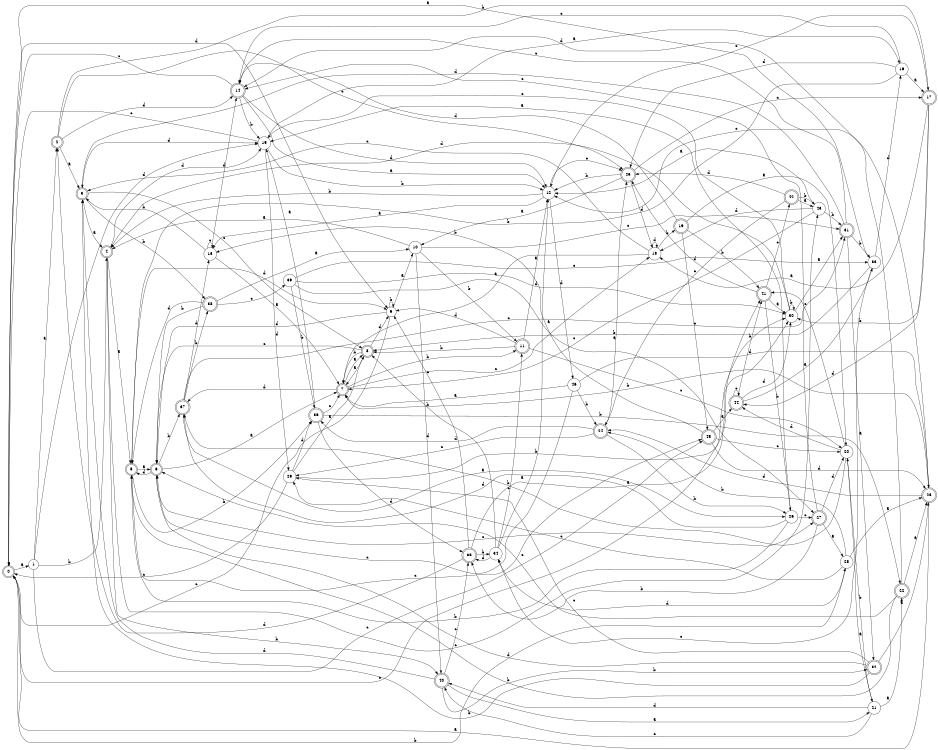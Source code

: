 digraph n38_8 {
__start0 [label="" shape="none"];

rankdir=LR;
size="8,5";

s0 [style="rounded,filled", color="black", fillcolor="white" shape="doublecircle", label="0"];
s1 [style="filled", color="black", fillcolor="white" shape="circle", label="1"];
s2 [style="rounded,filled", color="black", fillcolor="white" shape="doublecircle", label="2"];
s3 [style="rounded,filled", color="black", fillcolor="white" shape="doublecircle", label="3"];
s4 [style="rounded,filled", color="black", fillcolor="white" shape="doublecircle", label="4"];
s5 [style="rounded,filled", color="black", fillcolor="white" shape="doublecircle", label="5"];
s6 [style="rounded,filled", color="black", fillcolor="white" shape="doublecircle", label="6"];
s7 [style="rounded,filled", color="black", fillcolor="white" shape="doublecircle", label="7"];
s8 [style="rounded,filled", color="black", fillcolor="white" shape="doublecircle", label="8"];
s9 [style="filled", color="black", fillcolor="white" shape="circle", label="9"];
s10 [style="filled", color="black", fillcolor="white" shape="circle", label="10"];
s11 [style="rounded,filled", color="black", fillcolor="white" shape="doublecircle", label="11"];
s12 [style="filled", color="black", fillcolor="white" shape="circle", label="12"];
s13 [style="filled", color="black", fillcolor="white" shape="circle", label="13"];
s14 [style="rounded,filled", color="black", fillcolor="white" shape="doublecircle", label="14"];
s15 [style="filled", color="black", fillcolor="white" shape="circle", label="15"];
s16 [style="filled", color="black", fillcolor="white" shape="circle", label="16"];
s17 [style="rounded,filled", color="black", fillcolor="white" shape="doublecircle", label="17"];
s18 [style="filled", color="black", fillcolor="white" shape="circle", label="18"];
s19 [style="rounded,filled", color="black", fillcolor="white" shape="doublecircle", label="19"];
s20 [style="filled", color="black", fillcolor="white" shape="circle", label="20"];
s21 [style="filled", color="black", fillcolor="white" shape="circle", label="21"];
s22 [style="rounded,filled", color="black", fillcolor="white" shape="doublecircle", label="22"];
s23 [style="rounded,filled", color="black", fillcolor="white" shape="doublecircle", label="23"];
s24 [style="rounded,filled", color="black", fillcolor="white" shape="doublecircle", label="24"];
s25 [style="rounded,filled", color="black", fillcolor="white" shape="doublecircle", label="25"];
s26 [style="filled", color="black", fillcolor="white" shape="circle", label="26"];
s27 [style="rounded,filled", color="black", fillcolor="white" shape="doublecircle", label="27"];
s28 [style="filled", color="black", fillcolor="white" shape="circle", label="28"];
s29 [style="filled", color="black", fillcolor="white" shape="circle", label="29"];
s30 [style="filled", color="black", fillcolor="white" shape="circle", label="30"];
s31 [style="rounded,filled", color="black", fillcolor="white" shape="doublecircle", label="31"];
s32 [style="rounded,filled", color="black", fillcolor="white" shape="doublecircle", label="32"];
s33 [style="filled", color="black", fillcolor="white" shape="circle", label="33"];
s34 [style="filled", color="black", fillcolor="white" shape="circle", label="34"];
s35 [style="rounded,filled", color="black", fillcolor="white" shape="doublecircle", label="35"];
s36 [style="rounded,filled", color="black", fillcolor="white" shape="doublecircle", label="36"];
s37 [style="rounded,filled", color="black", fillcolor="white" shape="doublecircle", label="37"];
s38 [style="rounded,filled", color="black", fillcolor="white" shape="doublecircle", label="38"];
s39 [style="filled", color="black", fillcolor="white" shape="circle", label="39"];
s40 [style="rounded,filled", color="black", fillcolor="white" shape="doublecircle", label="40"];
s41 [style="rounded,filled", color="black", fillcolor="white" shape="doublecircle", label="41"];
s42 [style="rounded,filled", color="black", fillcolor="white" shape="doublecircle", label="42"];
s43 [style="filled", color="black", fillcolor="white" shape="circle", label="43"];
s44 [style="rounded,filled", color="black", fillcolor="white" shape="doublecircle", label="44"];
s45 [style="rounded,filled", color="black", fillcolor="white" shape="doublecircle", label="45"];
s46 [style="filled", color="black", fillcolor="white" shape="circle", label="46"];
s0 -> s1 [label="a"];
s0 -> s28 [label="b"];
s0 -> s41 [label="c"];
s0 -> s9 [label="d"];
s1 -> s2 [label="a"];
s1 -> s4 [label="b"];
s1 -> s45 [label="c"];
s1 -> s15 [label="d"];
s2 -> s3 [label="a"];
s2 -> s17 [label="b"];
s2 -> s25 [label="c"];
s2 -> s14 [label="d"];
s3 -> s4 [label="a"];
s3 -> s38 [label="b"];
s3 -> s8 [label="c"];
s3 -> s15 [label="d"];
s4 -> s5 [label="a"];
s4 -> s40 [label="b"];
s4 -> s43 [label="c"];
s4 -> s15 [label="d"];
s5 -> s6 [label="a"];
s5 -> s36 [label="b"];
s5 -> s45 [label="c"];
s5 -> s9 [label="d"];
s6 -> s7 [label="a"];
s6 -> s37 [label="b"];
s6 -> s27 [label="c"];
s6 -> s5 [label="d"];
s7 -> s8 [label="a"];
s7 -> s11 [label="b"];
s7 -> s18 [label="c"];
s7 -> s37 [label="d"];
s8 -> s7 [label="a"];
s8 -> s7 [label="b"];
s8 -> s6 [label="c"];
s8 -> s9 [label="d"];
s9 -> s10 [label="a"];
s9 -> s9 [label="b"];
s9 -> s0 [label="c"];
s9 -> s6 [label="d"];
s10 -> s4 [label="a"];
s10 -> s11 [label="b"];
s10 -> s31 [label="c"];
s10 -> s40 [label="d"];
s11 -> s12 [label="a"];
s11 -> s8 [label="b"];
s11 -> s20 [label="c"];
s11 -> s9 [label="d"];
s12 -> s13 [label="a"];
s12 -> s4 [label="b"];
s12 -> s25 [label="c"];
s12 -> s46 [label="d"];
s13 -> s7 [label="a"];
s13 -> s3 [label="b"];
s13 -> s13 [label="c"];
s13 -> s14 [label="d"];
s14 -> s12 [label="a"];
s14 -> s15 [label="b"];
s14 -> s0 [label="c"];
s14 -> s12 [label="d"];
s15 -> s16 [label="a"];
s15 -> s12 [label="b"];
s15 -> s0 [label="c"];
s15 -> s29 [label="d"];
s16 -> s17 [label="a"];
s16 -> s5 [label="b"];
s16 -> s14 [label="c"];
s16 -> s25 [label="d"];
s17 -> s18 [label="a"];
s17 -> s30 [label="b"];
s17 -> s12 [label="c"];
s17 -> s44 [label="d"];
s18 -> s7 [label="a"];
s18 -> s19 [label="b"];
s18 -> s3 [label="c"];
s18 -> s18 [label="d"];
s19 -> s20 [label="a"];
s19 -> s41 [label="b"];
s19 -> s45 [label="c"];
s19 -> s14 [label="d"];
s20 -> s21 [label="a"];
s20 -> s37 [label="b"];
s20 -> s41 [label="c"];
s20 -> s44 [label="d"];
s21 -> s22 [label="a"];
s21 -> s20 [label="b"];
s21 -> s40 [label="c"];
s21 -> s40 [label="d"];
s22 -> s23 [label="a"];
s22 -> s5 [label="b"];
s22 -> s6 [label="c"];
s22 -> s14 [label="d"];
s23 -> s0 [label="a"];
s23 -> s7 [label="b"];
s23 -> s12 [label="c"];
s23 -> s24 [label="d"];
s24 -> s25 [label="a"];
s24 -> s26 [label="b"];
s24 -> s29 [label="c"];
s24 -> s36 [label="d"];
s25 -> s10 [label="a"];
s25 -> s12 [label="b"];
s25 -> s17 [label="c"];
s25 -> s18 [label="d"];
s26 -> s15 [label="a"];
s26 -> s5 [label="b"];
s26 -> s27 [label="c"];
s26 -> s37 [label="d"];
s27 -> s28 [label="a"];
s27 -> s35 [label="b"];
s27 -> s14 [label="c"];
s27 -> s20 [label="d"];
s28 -> s23 [label="a"];
s28 -> s24 [label="b"];
s28 -> s29 [label="c"];
s28 -> s34 [label="d"];
s29 -> s8 [label="a"];
s29 -> s30 [label="b"];
s29 -> s0 [label="c"];
s29 -> s36 [label="d"];
s30 -> s31 [label="a"];
s30 -> s30 [label="b"];
s30 -> s15 [label="c"];
s30 -> s4 [label="d"];
s31 -> s32 [label="a"];
s31 -> s33 [label="b"];
s31 -> s14 [label="c"];
s31 -> s3 [label="d"];
s32 -> s23 [label="a"];
s32 -> s3 [label="b"];
s32 -> s29 [label="c"];
s32 -> s6 [label="d"];
s33 -> s0 [label="a"];
s33 -> s8 [label="b"];
s33 -> s34 [label="c"];
s33 -> s16 [label="d"];
s34 -> s12 [label="a"];
s34 -> s8 [label="b"];
s34 -> s11 [label="c"];
s34 -> s35 [label="d"];
s35 -> s30 [label="a"];
s35 -> s34 [label="b"];
s35 -> s9 [label="c"];
s35 -> s2 [label="d"];
s36 -> s15 [label="a"];
s36 -> s22 [label="b"];
s36 -> s7 [label="c"];
s36 -> s35 [label="d"];
s37 -> s26 [label="a"];
s37 -> s38 [label="b"];
s37 -> s31 [label="c"];
s37 -> s13 [label="d"];
s38 -> s10 [label="a"];
s38 -> s6 [label="b"];
s38 -> s39 [label="c"];
s38 -> s5 [label="d"];
s39 -> s27 [label="a"];
s39 -> s36 [label="b"];
s39 -> s33 [label="c"];
s39 -> s30 [label="d"];
s40 -> s21 [label="a"];
s40 -> s32 [label="b"];
s40 -> s35 [label="c"];
s40 -> s3 [label="d"];
s41 -> s30 [label="a"];
s41 -> s26 [label="b"];
s41 -> s42 [label="c"];
s41 -> s25 [label="d"];
s42 -> s43 [label="a"];
s42 -> s43 [label="b"];
s42 -> s24 [label="c"];
s42 -> s25 [label="d"];
s43 -> s12 [label="a"];
s43 -> s31 [label="b"];
s43 -> s7 [label="c"];
s43 -> s18 [label="d"];
s44 -> s33 [label="a"];
s44 -> s41 [label="b"];
s44 -> s44 [label="c"];
s44 -> s30 [label="d"];
s45 -> s44 [label="a"];
s45 -> s13 [label="b"];
s45 -> s20 [label="c"];
s45 -> s23 [label="d"];
s46 -> s7 [label="a"];
s46 -> s24 [label="b"];
s46 -> s6 [label="c"];
s46 -> s23 [label="d"];

}